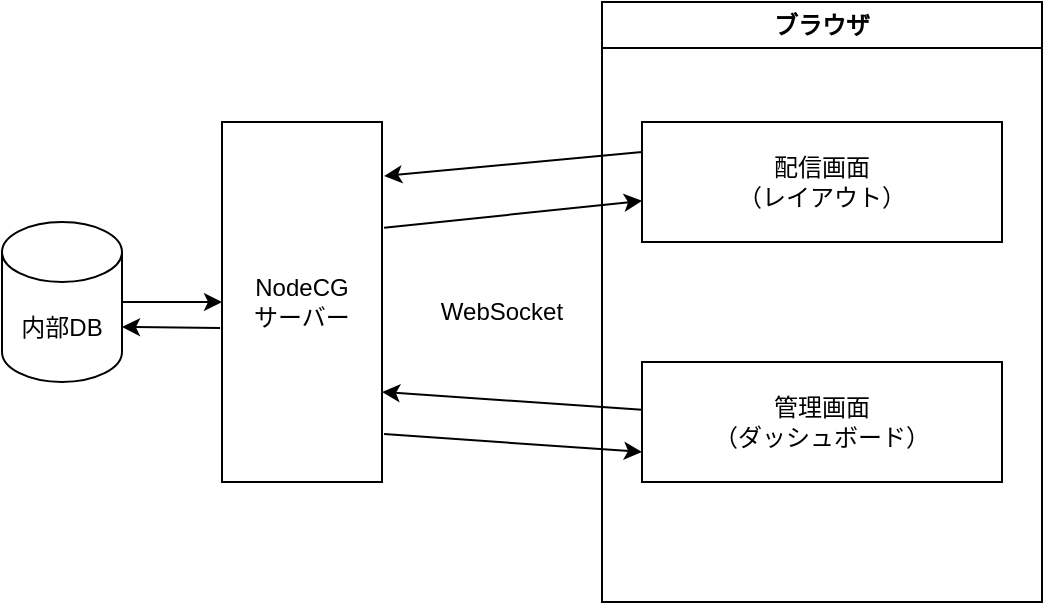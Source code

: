 <mxfile>
    <diagram id="IPtwYp6eRkYm4zqiKIvF" name="ページ1">
        <mxGraphModel dx="1154" dy="577" grid="1" gridSize="10" guides="1" tooltips="1" connect="1" arrows="1" fold="1" page="1" pageScale="1" pageWidth="827" pageHeight="1169" math="0" shadow="0">
            <root>
                <mxCell id="0"/>
                <mxCell id="1" parent="0"/>
                <mxCell id="10" style="edgeStyle=none;html=1;" edge="1" parent="1" source="2" target="5">
                    <mxGeometry relative="1" as="geometry"/>
                </mxCell>
                <mxCell id="2" value="内部DB" style="shape=cylinder3;whiteSpace=wrap;html=1;boundedLbl=1;backgroundOutline=1;size=15;" vertex="1" parent="1">
                    <mxGeometry x="90" y="230" width="60" height="80" as="geometry"/>
                </mxCell>
                <mxCell id="11" style="edgeStyle=none;html=1;entryX=1;entryY=0;entryDx=0;entryDy=52.5;entryPerimeter=0;exitX=-0.012;exitY=0.572;exitDx=0;exitDy=0;exitPerimeter=0;" edge="1" parent="1" source="5" target="2">
                    <mxGeometry relative="1" as="geometry"/>
                </mxCell>
                <mxCell id="14" style="edgeStyle=none;html=1;entryX=0;entryY=0.75;entryDx=0;entryDy=0;exitX=1.013;exitY=0.867;exitDx=0;exitDy=0;exitPerimeter=0;" edge="1" parent="1" source="5" target="9">
                    <mxGeometry relative="1" as="geometry"/>
                </mxCell>
                <mxCell id="16" style="edgeStyle=none;html=1;exitX=1.013;exitY=0.294;exitDx=0;exitDy=0;exitPerimeter=0;" edge="1" parent="1" source="5" target="8">
                    <mxGeometry relative="1" as="geometry"/>
                </mxCell>
                <mxCell id="5" value="NodeCG&lt;br&gt;サーバー" style="rounded=0;whiteSpace=wrap;html=1;" vertex="1" parent="1">
                    <mxGeometry x="200" y="180" width="80" height="180" as="geometry"/>
                </mxCell>
                <mxCell id="6" value="ブラウザ" style="swimlane;whiteSpace=wrap;html=1;" vertex="1" parent="1">
                    <mxGeometry x="390" y="120" width="220" height="300" as="geometry"/>
                </mxCell>
                <mxCell id="9" value="管理画面&lt;br&gt;（ダッシュボード）" style="rounded=0;whiteSpace=wrap;html=1;" vertex="1" parent="6">
                    <mxGeometry x="20" y="180" width="180" height="60" as="geometry"/>
                </mxCell>
                <mxCell id="8" value="配信画面&lt;br&gt;（レイアウト）" style="rounded=0;whiteSpace=wrap;html=1;" vertex="1" parent="6">
                    <mxGeometry x="20" y="60" width="180" height="60" as="geometry"/>
                </mxCell>
                <mxCell id="13" style="edgeStyle=none;html=1;entryX=1;entryY=0.75;entryDx=0;entryDy=0;" edge="1" parent="1" source="9" target="5">
                    <mxGeometry relative="1" as="geometry"/>
                </mxCell>
                <mxCell id="15" style="edgeStyle=none;html=1;entryX=1.013;entryY=0.15;entryDx=0;entryDy=0;exitX=0;exitY=0.25;exitDx=0;exitDy=0;entryPerimeter=0;" edge="1" parent="1" source="8" target="5">
                    <mxGeometry relative="1" as="geometry"/>
                </mxCell>
                <mxCell id="17" value="WebSocket" style="text;html=1;strokeColor=none;fillColor=none;align=center;verticalAlign=middle;whiteSpace=wrap;rounded=0;" vertex="1" parent="1">
                    <mxGeometry x="310" y="260" width="60" height="30" as="geometry"/>
                </mxCell>
            </root>
        </mxGraphModel>
    </diagram>
</mxfile>